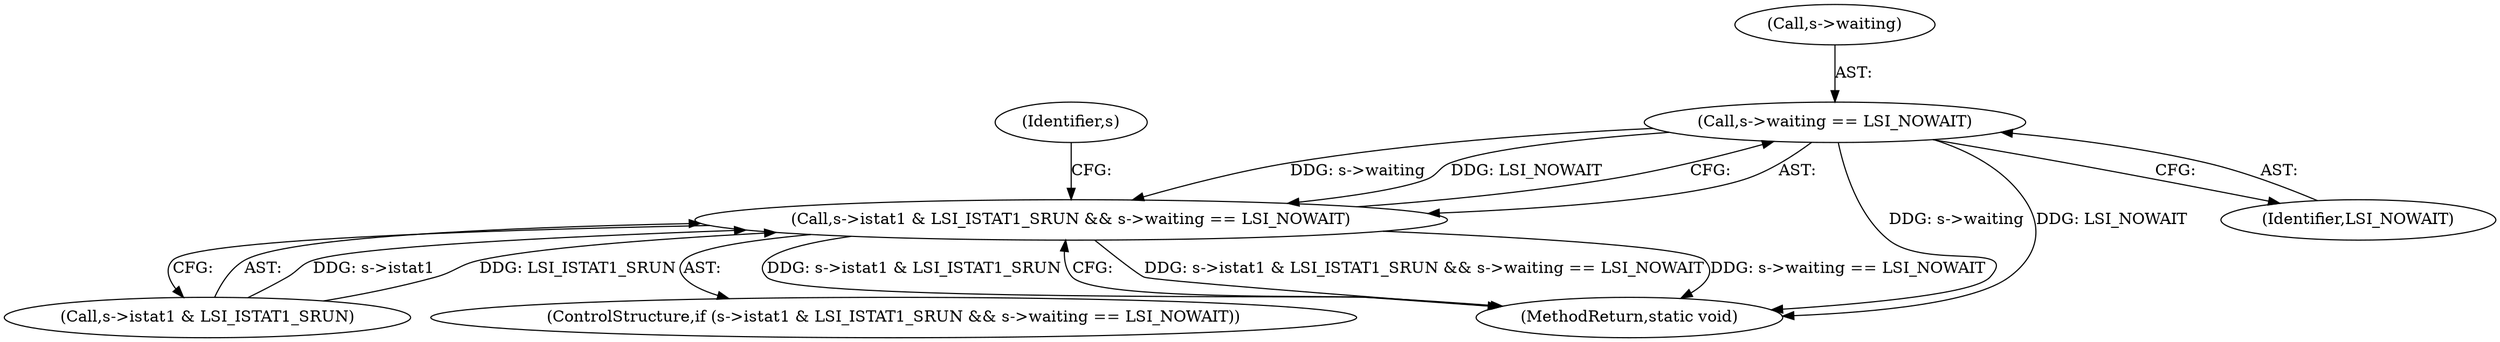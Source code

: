 digraph "0_qemu_de594e47659029316bbf9391efb79da0a1a08e08@pointer" {
"1000167" [label="(Call,s->waiting == LSI_NOWAIT)"];
"1000161" [label="(Call,s->istat1 & LSI_ISTAT1_SRUN && s->waiting == LSI_NOWAIT)"];
"1000180" [label="(MethodReturn,static void)"];
"1000167" [label="(Call,s->waiting == LSI_NOWAIT)"];
"1000171" [label="(Identifier,LSI_NOWAIT)"];
"1000162" [label="(Call,s->istat1 & LSI_ISTAT1_SRUN)"];
"1000168" [label="(Call,s->waiting)"];
"1000161" [label="(Call,s->istat1 & LSI_ISTAT1_SRUN && s->waiting == LSI_NOWAIT)"];
"1000160" [label="(ControlStructure,if (s->istat1 & LSI_ISTAT1_SRUN && s->waiting == LSI_NOWAIT))"];
"1000176" [label="(Identifier,s)"];
"1000167" -> "1000161"  [label="AST: "];
"1000167" -> "1000171"  [label="CFG: "];
"1000168" -> "1000167"  [label="AST: "];
"1000171" -> "1000167"  [label="AST: "];
"1000161" -> "1000167"  [label="CFG: "];
"1000167" -> "1000180"  [label="DDG: s->waiting"];
"1000167" -> "1000180"  [label="DDG: LSI_NOWAIT"];
"1000167" -> "1000161"  [label="DDG: s->waiting"];
"1000167" -> "1000161"  [label="DDG: LSI_NOWAIT"];
"1000161" -> "1000160"  [label="AST: "];
"1000161" -> "1000162"  [label="CFG: "];
"1000162" -> "1000161"  [label="AST: "];
"1000176" -> "1000161"  [label="CFG: "];
"1000180" -> "1000161"  [label="CFG: "];
"1000161" -> "1000180"  [label="DDG: s->istat1 & LSI_ISTAT1_SRUN && s->waiting == LSI_NOWAIT"];
"1000161" -> "1000180"  [label="DDG: s->waiting == LSI_NOWAIT"];
"1000161" -> "1000180"  [label="DDG: s->istat1 & LSI_ISTAT1_SRUN"];
"1000162" -> "1000161"  [label="DDG: s->istat1"];
"1000162" -> "1000161"  [label="DDG: LSI_ISTAT1_SRUN"];
}
